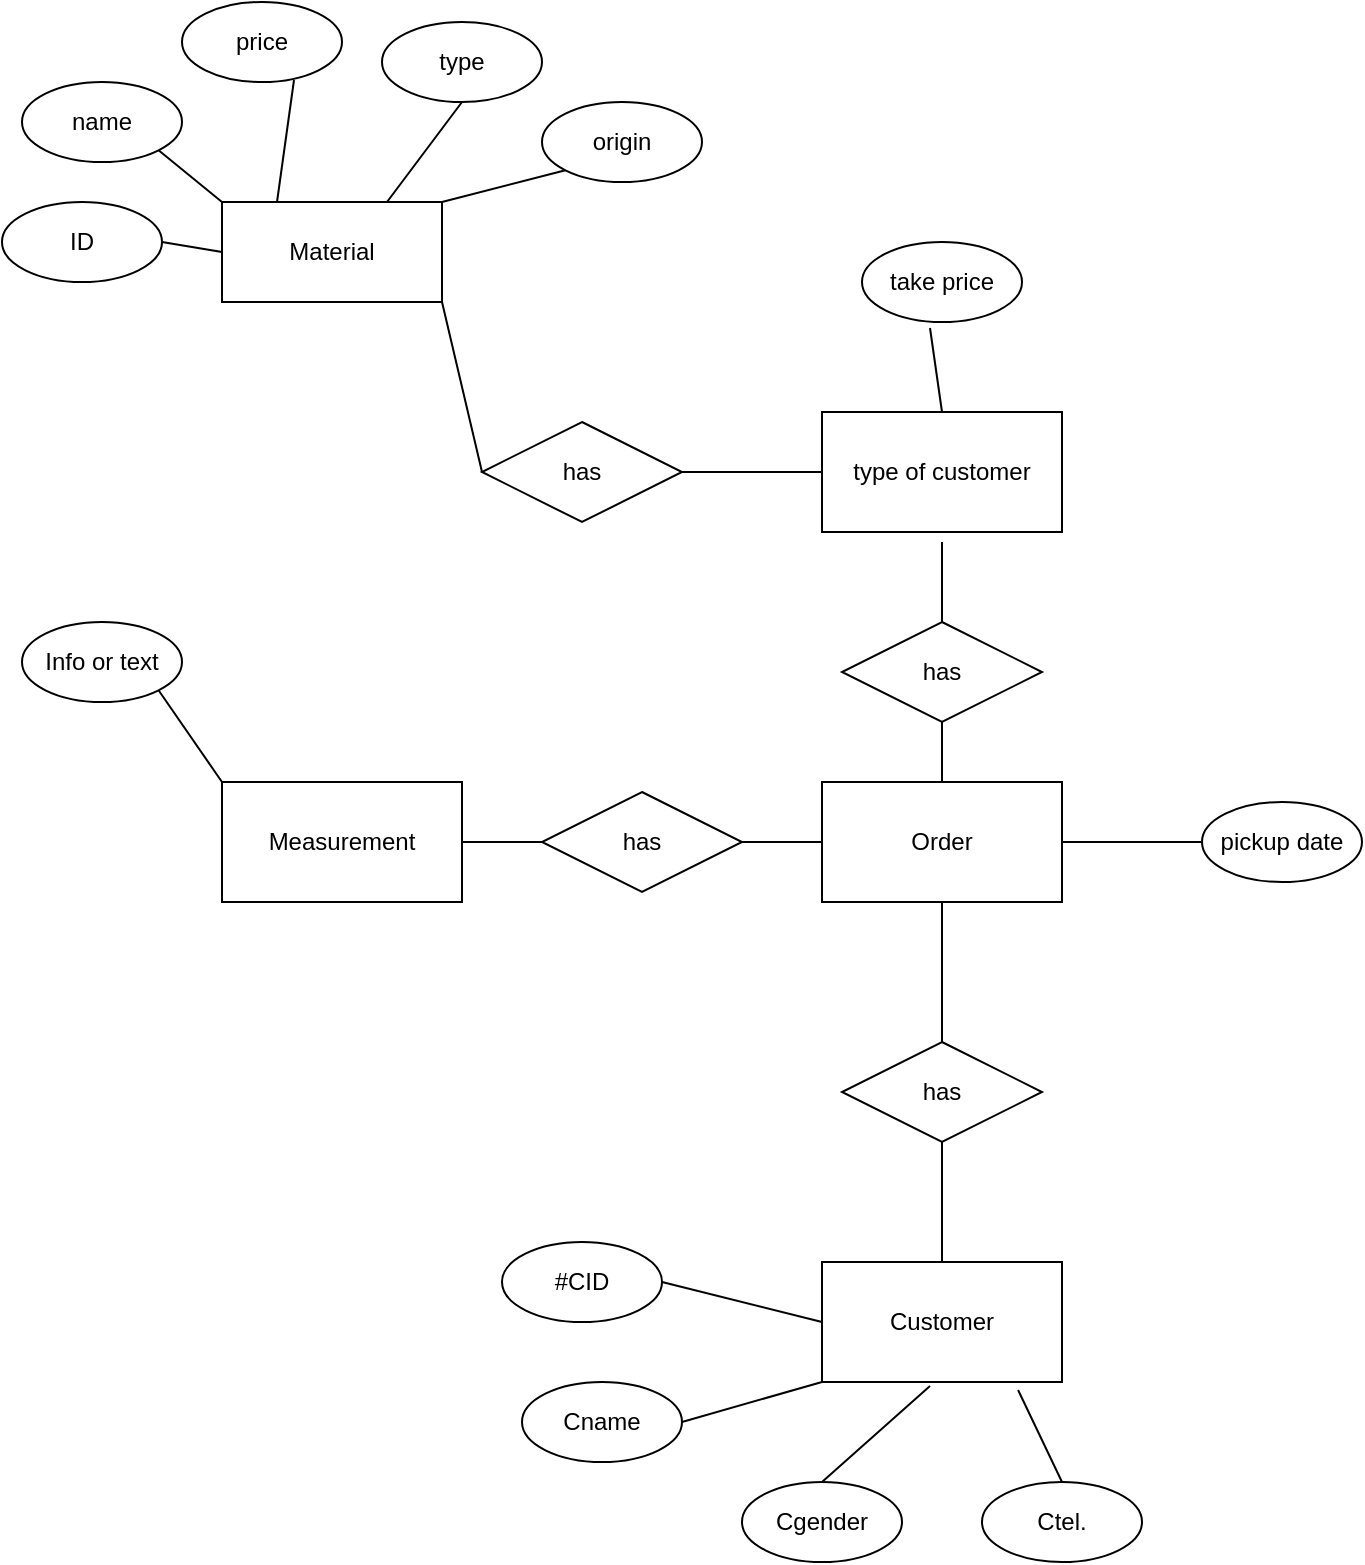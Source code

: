 <mxfile version="13.7.9" type="github">
  <diagram id="prtHgNgQTEPvFCAcTncT" name="Page-1">
    <mxGraphModel dx="868" dy="520" grid="1" gridSize="10" guides="1" tooltips="1" connect="1" arrows="1" fold="1" page="1" pageScale="1" pageWidth="827" pageHeight="1169" math="0" shadow="0">
      <root>
        <mxCell id="0" />
        <mxCell id="1" parent="0" />
        <mxCell id="acB6QXN9ksFDQU8LDW1y-1" value="Material" style="rounded=0;whiteSpace=wrap;html=1;" vertex="1" parent="1">
          <mxGeometry x="110" y="130" width="110" height="50" as="geometry" />
        </mxCell>
        <mxCell id="acB6QXN9ksFDQU8LDW1y-2" value="name" style="ellipse;whiteSpace=wrap;html=1;" vertex="1" parent="1">
          <mxGeometry x="10" y="70" width="80" height="40" as="geometry" />
        </mxCell>
        <mxCell id="acB6QXN9ksFDQU8LDW1y-3" value="price" style="ellipse;whiteSpace=wrap;html=1;" vertex="1" parent="1">
          <mxGeometry x="90" y="30" width="80" height="40" as="geometry" />
        </mxCell>
        <mxCell id="acB6QXN9ksFDQU8LDW1y-4" value="type" style="ellipse;whiteSpace=wrap;html=1;" vertex="1" parent="1">
          <mxGeometry x="190" y="40" width="80" height="40" as="geometry" />
        </mxCell>
        <mxCell id="acB6QXN9ksFDQU8LDW1y-5" value="origin" style="ellipse;whiteSpace=wrap;html=1;" vertex="1" parent="1">
          <mxGeometry x="270" y="80" width="80" height="40" as="geometry" />
        </mxCell>
        <mxCell id="acB6QXN9ksFDQU8LDW1y-6" value="ID" style="ellipse;whiteSpace=wrap;html=1;" vertex="1" parent="1">
          <mxGeometry y="130" width="80" height="40" as="geometry" />
        </mxCell>
        <mxCell id="acB6QXN9ksFDQU8LDW1y-8" value="" style="endArrow=none;html=1;entryX=1;entryY=0.5;entryDx=0;entryDy=0;exitX=0;exitY=0.5;exitDx=0;exitDy=0;" edge="1" parent="1" source="acB6QXN9ksFDQU8LDW1y-1" target="acB6QXN9ksFDQU8LDW1y-6">
          <mxGeometry width="50" height="50" relative="1" as="geometry">
            <mxPoint x="220" y="280" as="sourcePoint" />
            <mxPoint x="270" y="230" as="targetPoint" />
          </mxGeometry>
        </mxCell>
        <mxCell id="acB6QXN9ksFDQU8LDW1y-9" value="" style="endArrow=none;html=1;entryX=1;entryY=1;entryDx=0;entryDy=0;exitX=0;exitY=0;exitDx=0;exitDy=0;" edge="1" parent="1" source="acB6QXN9ksFDQU8LDW1y-1" target="acB6QXN9ksFDQU8LDW1y-2">
          <mxGeometry width="50" height="50" relative="1" as="geometry">
            <mxPoint x="220" y="280" as="sourcePoint" />
            <mxPoint x="270" y="230" as="targetPoint" />
          </mxGeometry>
        </mxCell>
        <mxCell id="acB6QXN9ksFDQU8LDW1y-10" value="" style="endArrow=none;html=1;entryX=0.7;entryY=0.975;entryDx=0;entryDy=0;entryPerimeter=0;exitX=0.25;exitY=0;exitDx=0;exitDy=0;" edge="1" parent="1" source="acB6QXN9ksFDQU8LDW1y-1" target="acB6QXN9ksFDQU8LDW1y-3">
          <mxGeometry width="50" height="50" relative="1" as="geometry">
            <mxPoint x="220" y="280" as="sourcePoint" />
            <mxPoint x="270" y="230" as="targetPoint" />
          </mxGeometry>
        </mxCell>
        <mxCell id="acB6QXN9ksFDQU8LDW1y-11" value="" style="endArrow=none;html=1;entryX=0.5;entryY=1;entryDx=0;entryDy=0;exitX=0.75;exitY=0;exitDx=0;exitDy=0;" edge="1" parent="1" source="acB6QXN9ksFDQU8LDW1y-1" target="acB6QXN9ksFDQU8LDW1y-4">
          <mxGeometry width="50" height="50" relative="1" as="geometry">
            <mxPoint x="220" y="280" as="sourcePoint" />
            <mxPoint x="270" y="230" as="targetPoint" />
          </mxGeometry>
        </mxCell>
        <mxCell id="acB6QXN9ksFDQU8LDW1y-12" value="" style="endArrow=none;html=1;entryX=0;entryY=1;entryDx=0;entryDy=0;exitX=1;exitY=0;exitDx=0;exitDy=0;" edge="1" parent="1" source="acB6QXN9ksFDQU8LDW1y-1" target="acB6QXN9ksFDQU8LDW1y-5">
          <mxGeometry width="50" height="50" relative="1" as="geometry">
            <mxPoint x="220" y="280" as="sourcePoint" />
            <mxPoint x="270" y="230" as="targetPoint" />
          </mxGeometry>
        </mxCell>
        <mxCell id="acB6QXN9ksFDQU8LDW1y-13" value="has" style="rhombus;whiteSpace=wrap;html=1;" vertex="1" parent="1">
          <mxGeometry x="240" y="240" width="100" height="50" as="geometry" />
        </mxCell>
        <mxCell id="acB6QXN9ksFDQU8LDW1y-15" value="type of customer" style="rounded=0;whiteSpace=wrap;html=1;" vertex="1" parent="1">
          <mxGeometry x="410" y="235" width="120" height="60" as="geometry" />
        </mxCell>
        <mxCell id="acB6QXN9ksFDQU8LDW1y-17" value="take price" style="ellipse;whiteSpace=wrap;html=1;" vertex="1" parent="1">
          <mxGeometry x="430" y="150" width="80" height="40" as="geometry" />
        </mxCell>
        <mxCell id="acB6QXN9ksFDQU8LDW1y-18" value="" style="endArrow=none;html=1;entryX=0.425;entryY=1.075;entryDx=0;entryDy=0;entryPerimeter=0;exitX=0.5;exitY=0;exitDx=0;exitDy=0;" edge="1" parent="1" source="acB6QXN9ksFDQU8LDW1y-15" target="acB6QXN9ksFDQU8LDW1y-17">
          <mxGeometry width="50" height="50" relative="1" as="geometry">
            <mxPoint x="464" y="230" as="sourcePoint" />
            <mxPoint x="500" y="180" as="targetPoint" />
          </mxGeometry>
        </mxCell>
        <mxCell id="acB6QXN9ksFDQU8LDW1y-19" value="has" style="rhombus;whiteSpace=wrap;html=1;" vertex="1" parent="1">
          <mxGeometry x="420" y="340" width="100" height="50" as="geometry" />
        </mxCell>
        <mxCell id="acB6QXN9ksFDQU8LDW1y-21" value="Order" style="rounded=0;whiteSpace=wrap;html=1;" vertex="1" parent="1">
          <mxGeometry x="410" y="420" width="120" height="60" as="geometry" />
        </mxCell>
        <mxCell id="acB6QXN9ksFDQU8LDW1y-24" value="has" style="rhombus;whiteSpace=wrap;html=1;" vertex="1" parent="1">
          <mxGeometry x="270" y="425" width="100" height="50" as="geometry" />
        </mxCell>
        <mxCell id="acB6QXN9ksFDQU8LDW1y-26" value="Measurement" style="rounded=0;whiteSpace=wrap;html=1;" vertex="1" parent="1">
          <mxGeometry x="110" y="420" width="120" height="60" as="geometry" />
        </mxCell>
        <mxCell id="acB6QXN9ksFDQU8LDW1y-28" value="Info or text" style="ellipse;whiteSpace=wrap;html=1;" vertex="1" parent="1">
          <mxGeometry x="10" y="340" width="80" height="40" as="geometry" />
        </mxCell>
        <mxCell id="acB6QXN9ksFDQU8LDW1y-31" value="" style="endArrow=none;html=1;exitX=0;exitY=0;exitDx=0;exitDy=0;entryX=1;entryY=1;entryDx=0;entryDy=0;" edge="1" parent="1" source="acB6QXN9ksFDQU8LDW1y-26" target="acB6QXN9ksFDQU8LDW1y-28">
          <mxGeometry width="50" height="50" relative="1" as="geometry">
            <mxPoint x="60" y="420" as="sourcePoint" />
            <mxPoint x="110" y="370" as="targetPoint" />
          </mxGeometry>
        </mxCell>
        <mxCell id="acB6QXN9ksFDQU8LDW1y-33" value="Customer" style="rounded=0;whiteSpace=wrap;html=1;" vertex="1" parent="1">
          <mxGeometry x="410" y="660" width="120" height="60" as="geometry" />
        </mxCell>
        <mxCell id="acB6QXN9ksFDQU8LDW1y-34" value="has" style="rhombus;whiteSpace=wrap;html=1;" vertex="1" parent="1">
          <mxGeometry x="420" y="550" width="100" height="50" as="geometry" />
        </mxCell>
        <mxCell id="acB6QXN9ksFDQU8LDW1y-37" value="#CID" style="ellipse;whiteSpace=wrap;html=1;" vertex="1" parent="1">
          <mxGeometry x="250" y="650" width="80" height="40" as="geometry" />
        </mxCell>
        <mxCell id="acB6QXN9ksFDQU8LDW1y-38" value="Cname" style="ellipse;whiteSpace=wrap;html=1;" vertex="1" parent="1">
          <mxGeometry x="260" y="720" width="80" height="40" as="geometry" />
        </mxCell>
        <mxCell id="acB6QXN9ksFDQU8LDW1y-39" value="Cgender" style="ellipse;whiteSpace=wrap;html=1;" vertex="1" parent="1">
          <mxGeometry x="370" y="770" width="80" height="40" as="geometry" />
        </mxCell>
        <mxCell id="acB6QXN9ksFDQU8LDW1y-40" value="Ctel." style="ellipse;whiteSpace=wrap;html=1;" vertex="1" parent="1">
          <mxGeometry x="490" y="770" width="80" height="40" as="geometry" />
        </mxCell>
        <mxCell id="acB6QXN9ksFDQU8LDW1y-41" value="" style="endArrow=none;html=1;exitX=1;exitY=0.5;exitDx=0;exitDy=0;entryX=0;entryY=0.5;entryDx=0;entryDy=0;" edge="1" parent="1" source="acB6QXN9ksFDQU8LDW1y-37" target="acB6QXN9ksFDQU8LDW1y-33">
          <mxGeometry width="50" height="50" relative="1" as="geometry">
            <mxPoint x="350" y="730" as="sourcePoint" />
            <mxPoint x="400" y="680" as="targetPoint" />
          </mxGeometry>
        </mxCell>
        <mxCell id="acB6QXN9ksFDQU8LDW1y-42" value="" style="endArrow=none;html=1;exitX=1;exitY=0.5;exitDx=0;exitDy=0;" edge="1" parent="1" source="acB6QXN9ksFDQU8LDW1y-38">
          <mxGeometry width="50" height="50" relative="1" as="geometry">
            <mxPoint x="360" y="770" as="sourcePoint" />
            <mxPoint x="410" y="720" as="targetPoint" />
          </mxGeometry>
        </mxCell>
        <mxCell id="acB6QXN9ksFDQU8LDW1y-43" value="" style="endArrow=none;html=1;exitX=0.5;exitY=0;exitDx=0;exitDy=0;entryX=0.45;entryY=1.033;entryDx=0;entryDy=0;entryPerimeter=0;" edge="1" parent="1" source="acB6QXN9ksFDQU8LDW1y-39" target="acB6QXN9ksFDQU8LDW1y-33">
          <mxGeometry width="50" height="50" relative="1" as="geometry">
            <mxPoint x="410" y="790" as="sourcePoint" />
            <mxPoint x="460" y="740" as="targetPoint" />
          </mxGeometry>
        </mxCell>
        <mxCell id="acB6QXN9ksFDQU8LDW1y-44" value="" style="endArrow=none;html=1;exitX=0.5;exitY=0;exitDx=0;exitDy=0;entryX=0.817;entryY=1.067;entryDx=0;entryDy=0;entryPerimeter=0;" edge="1" parent="1" source="acB6QXN9ksFDQU8LDW1y-40" target="acB6QXN9ksFDQU8LDW1y-33">
          <mxGeometry width="50" height="50" relative="1" as="geometry">
            <mxPoint x="500" y="780" as="sourcePoint" />
            <mxPoint x="550" y="730" as="targetPoint" />
          </mxGeometry>
        </mxCell>
        <mxCell id="acB6QXN9ksFDQU8LDW1y-45" value="" style="endArrow=none;html=1;entryX=0.5;entryY=1;entryDx=0;entryDy=0;" edge="1" parent="1" target="acB6QXN9ksFDQU8LDW1y-34">
          <mxGeometry width="50" height="50" relative="1" as="geometry">
            <mxPoint x="470" y="660" as="sourcePoint" />
            <mxPoint x="510" y="620" as="targetPoint" />
          </mxGeometry>
        </mxCell>
        <mxCell id="acB6QXN9ksFDQU8LDW1y-46" value="" style="endArrow=none;html=1;exitX=0.5;exitY=0;exitDx=0;exitDy=0;entryX=0.5;entryY=1;entryDx=0;entryDy=0;" edge="1" parent="1" source="acB6QXN9ksFDQU8LDW1y-34" target="acB6QXN9ksFDQU8LDW1y-21">
          <mxGeometry width="50" height="50" relative="1" as="geometry">
            <mxPoint x="460" y="540" as="sourcePoint" />
            <mxPoint x="510" y="490" as="targetPoint" />
          </mxGeometry>
        </mxCell>
        <mxCell id="acB6QXN9ksFDQU8LDW1y-47" value="" style="endArrow=none;html=1;exitX=0.5;exitY=0;exitDx=0;exitDy=0;entryX=0.5;entryY=1;entryDx=0;entryDy=0;" edge="1" parent="1" source="acB6QXN9ksFDQU8LDW1y-21" target="acB6QXN9ksFDQU8LDW1y-19">
          <mxGeometry width="50" height="50" relative="1" as="geometry">
            <mxPoint x="380" y="410" as="sourcePoint" />
            <mxPoint x="430" y="360" as="targetPoint" />
          </mxGeometry>
        </mxCell>
        <mxCell id="acB6QXN9ksFDQU8LDW1y-48" value="" style="endArrow=none;html=1;exitX=0.5;exitY=0;exitDx=0;exitDy=0;" edge="1" parent="1" source="acB6QXN9ksFDQU8LDW1y-19">
          <mxGeometry width="50" height="50" relative="1" as="geometry">
            <mxPoint x="450" y="350" as="sourcePoint" />
            <mxPoint x="470" y="300" as="targetPoint" />
          </mxGeometry>
        </mxCell>
        <mxCell id="acB6QXN9ksFDQU8LDW1y-49" value="" style="endArrow=none;html=1;entryX=1;entryY=1;entryDx=0;entryDy=0;exitX=0;exitY=0.5;exitDx=0;exitDy=0;" edge="1" parent="1" source="acB6QXN9ksFDQU8LDW1y-13" target="acB6QXN9ksFDQU8LDW1y-1">
          <mxGeometry width="50" height="50" relative="1" as="geometry">
            <mxPoint x="210" y="240" as="sourcePoint" />
            <mxPoint x="260" y="190" as="targetPoint" />
          </mxGeometry>
        </mxCell>
        <mxCell id="acB6QXN9ksFDQU8LDW1y-50" value="" style="endArrow=none;html=1;exitX=1;exitY=0.5;exitDx=0;exitDy=0;entryX=0;entryY=0.5;entryDx=0;entryDy=0;" edge="1" parent="1" source="acB6QXN9ksFDQU8LDW1y-13" target="acB6QXN9ksFDQU8LDW1y-15">
          <mxGeometry width="50" height="50" relative="1" as="geometry">
            <mxPoint x="360" y="290" as="sourcePoint" />
            <mxPoint x="410" y="240" as="targetPoint" />
          </mxGeometry>
        </mxCell>
        <mxCell id="acB6QXN9ksFDQU8LDW1y-51" value="" style="endArrow=none;html=1;entryX=0;entryY=0.5;entryDx=0;entryDy=0;exitX=1;exitY=0.5;exitDx=0;exitDy=0;" edge="1" parent="1" source="acB6QXN9ksFDQU8LDW1y-24" target="acB6QXN9ksFDQU8LDW1y-21">
          <mxGeometry width="50" height="50" relative="1" as="geometry">
            <mxPoint x="360" y="440" as="sourcePoint" />
            <mxPoint x="420" y="380" as="targetPoint" />
          </mxGeometry>
        </mxCell>
        <mxCell id="acB6QXN9ksFDQU8LDW1y-52" value="" style="endArrow=none;html=1;exitX=1;exitY=0.5;exitDx=0;exitDy=0;" edge="1" parent="1" source="acB6QXN9ksFDQU8LDW1y-26" target="acB6QXN9ksFDQU8LDW1y-24">
          <mxGeometry width="50" height="50" relative="1" as="geometry">
            <mxPoint x="250" y="440" as="sourcePoint" />
            <mxPoint x="300" y="390" as="targetPoint" />
          </mxGeometry>
        </mxCell>
        <mxCell id="acB6QXN9ksFDQU8LDW1y-53" value="pickup date" style="ellipse;whiteSpace=wrap;html=1;" vertex="1" parent="1">
          <mxGeometry x="600" y="430" width="80" height="40" as="geometry" />
        </mxCell>
        <mxCell id="acB6QXN9ksFDQU8LDW1y-54" value="" style="endArrow=none;html=1;exitX=0;exitY=0.5;exitDx=0;exitDy=0;entryX=1;entryY=0.5;entryDx=0;entryDy=0;" edge="1" parent="1" source="acB6QXN9ksFDQU8LDW1y-53" target="acB6QXN9ksFDQU8LDW1y-21">
          <mxGeometry width="50" height="50" relative="1" as="geometry">
            <mxPoint x="390" y="510" as="sourcePoint" />
            <mxPoint x="440" y="460" as="targetPoint" />
          </mxGeometry>
        </mxCell>
      </root>
    </mxGraphModel>
  </diagram>
</mxfile>
